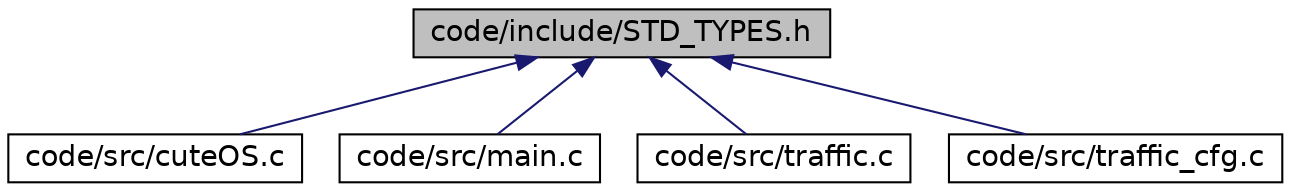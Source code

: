 digraph "code/include/STD_TYPES.h"
{
 // LATEX_PDF_SIZE
  edge [fontname="Helvetica",fontsize="14",labelfontname="Helvetica",labelfontsize="14"];
  node [fontname="Helvetica",fontsize="14",shape=record];
  Node1 [label="code/include/STD_TYPES.h",height=0.2,width=0.4,color="black", fillcolor="grey75", style="filled", fontcolor="black",tooltip="Standard data types For AVR Microcontrollers."];
  Node1 -> Node2 [dir="back",color="midnightblue",fontsize="14",style="solid",fontname="Helvetica"];
  Node2 [label="code/src/cuteOS.c",height=0.2,width=0.4,color="black", fillcolor="white", style="filled",URL="$cute_o_s_8c.html",tooltip="Main file for Cute Embedded Operating System (cuteOS) for 8051."];
  Node1 -> Node3 [dir="back",color="midnightblue",fontsize="14",style="solid",fontname="Helvetica"];
  Node3 [label="code/src/main.c",height=0.2,width=0.4,color="black", fillcolor="white", style="filled",URL="$main_8c.html",tooltip="Testing cute OS."];
  Node1 -> Node4 [dir="back",color="midnightblue",fontsize="14",style="solid",fontname="Helvetica"];
  Node4 [label="code/src/traffic.c",height=0.2,width=0.4,color="black", fillcolor="white", style="filled",URL="$traffic_8c.html",tooltip="This is a traffic Light project (Chapter 8 - Embedded C by Professor j. Pont)."];
  Node1 -> Node5 [dir="back",color="midnightblue",fontsize="14",style="solid",fontname="Helvetica"];
  Node5 [label="code/src/traffic_cfg.c",height=0.2,width=0.4,color="black", fillcolor="white", style="filled",URL="$traffic__cfg_8c.html",tooltip="Configurations of Traffic Light System."];
}
